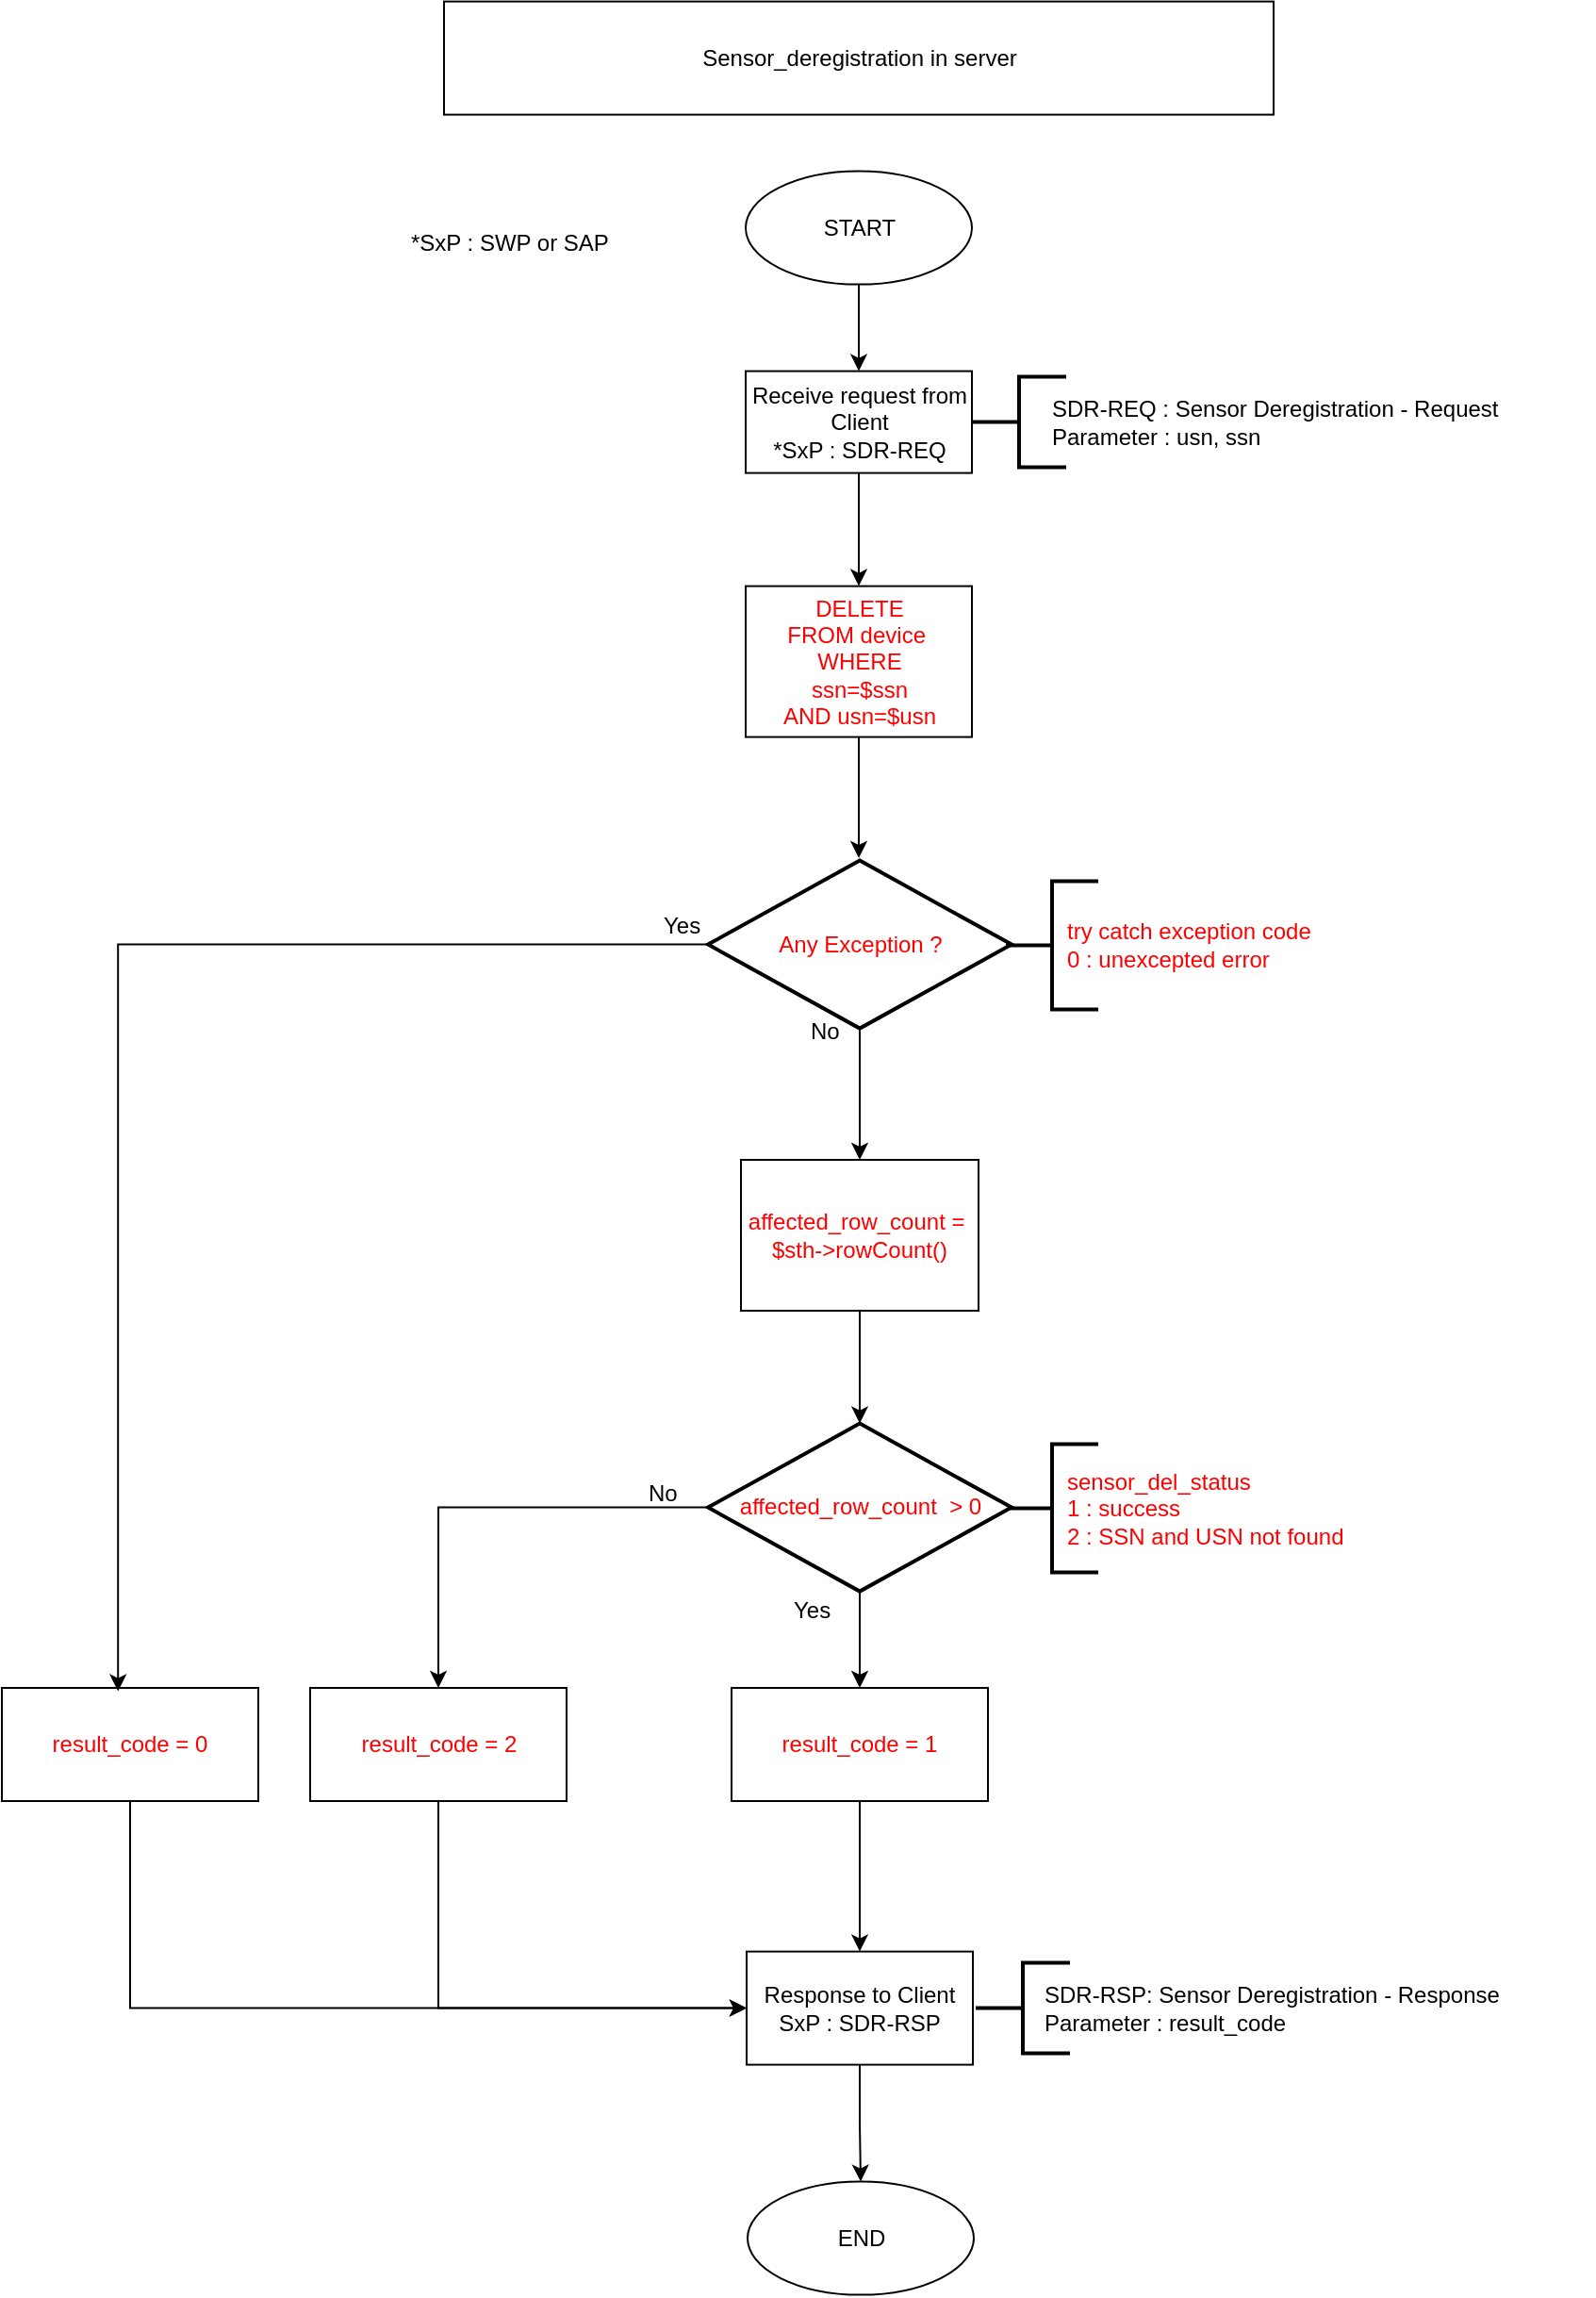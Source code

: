 <mxfile version="11.1.2" type="google"><diagram id="KbXiSEzNucqNPJmfqq7A" name="Page-1"><mxGraphModel dx="1774" dy="1650" grid="1" gridSize="10" guides="1" tooltips="1" connect="1" arrows="1" fold="1" page="1" pageScale="1" pageWidth="850" pageHeight="1100" math="0" shadow="0"><root><mxCell id="0"/><mxCell id="1" parent="0"/><mxCell id="DcKkDVYhSN6r6-d0DW-k-1" style="edgeStyle=orthogonalEdgeStyle;rounded=0;orthogonalLoop=1;jettySize=auto;html=1;entryX=0.5;entryY=0;entryDx=0;entryDy=0;" parent="1" source="DcKkDVYhSN6r6-d0DW-k-2" target="DcKkDVYhSN6r6-d0DW-k-4" edge="1"><mxGeometry relative="1" as="geometry"/></mxCell><mxCell id="DcKkDVYhSN6r6-d0DW-k-2" value="START" style="ellipse;whiteSpace=wrap;html=1;" parent="1" vertex="1"><mxGeometry x="-65.5" y="-974.2" width="120" height="60" as="geometry"/></mxCell><mxCell id="DcKkDVYhSN6r6-d0DW-k-3" value="" style="edgeStyle=orthogonalEdgeStyle;rounded=0;orthogonalLoop=1;jettySize=auto;html=1;" parent="1" source="DcKkDVYhSN6r6-d0DW-k-4" target="DcKkDVYhSN6r6-d0DW-k-6" edge="1"><mxGeometry relative="1" as="geometry"/></mxCell><mxCell id="DcKkDVYhSN6r6-d0DW-k-4" value="Receive request from&lt;br&gt;Client&lt;br&gt;*SxP : SDR-REQ" style="rounded=0;whiteSpace=wrap;html=1;" parent="1" vertex="1"><mxGeometry x="-65.5" y="-868.2" width="120" height="54" as="geometry"/></mxCell><mxCell id="3K8H62tcDKBCrOa_Nl-S-1" style="edgeStyle=orthogonalEdgeStyle;rounded=0;orthogonalLoop=1;jettySize=auto;html=1;fontColor=#000000;" edge="1" parent="1" source="DcKkDVYhSN6r6-d0DW-k-6"><mxGeometry relative="1" as="geometry"><mxPoint x="-5.5" y="-610" as="targetPoint"/></mxGeometry></mxCell><mxCell id="DcKkDVYhSN6r6-d0DW-k-6" value="DELETE&lt;br&gt;FROM device&amp;nbsp; &lt;br&gt;WHERE&lt;br&gt;ssn=$ssn &lt;br&gt;AND usn=$usn" style="rounded=0;whiteSpace=wrap;html=1;fontColor=#FF0000;" parent="1" vertex="1"><mxGeometry x="-65.5" y="-754.2" width="120" height="80" as="geometry"/></mxCell><mxCell id="DcKkDVYhSN6r6-d0DW-k-7" value="" style="strokeWidth=2;html=1;shape=mxgraph.flowchart.annotation_2;align=left;pointerEvents=1;rotation=0;" parent="1" vertex="1"><mxGeometry x="54.5" y="-865.2" width="50" height="48" as="geometry"/></mxCell><mxCell id="DcKkDVYhSN6r6-d0DW-k-8" value="SDR-REQ : Sensor Deregistration - Request&lt;br&gt;Parameter : usn, ssn" style="text;html=1;strokeColor=none;fillColor=none;align=left;verticalAlign=middle;whiteSpace=wrap;rounded=0;" parent="1" vertex="1"><mxGeometry x="94.5" y="-851.2" width="290" height="20" as="geometry"/></mxCell><mxCell id="DcKkDVYhSN6r6-d0DW-k-12" value="*SxP : SWP or SAP" style="text;html=1;resizable=0;points=[];autosize=1;align=left;verticalAlign=top;spacingTop=-4;" parent="1" vertex="1"><mxGeometry x="-245.5" y="-946.2" width="120" height="20" as="geometry"/></mxCell><mxCell id="DcKkDVYhSN6r6-d0DW-k-13" value="Sensor_deregistration in server" style="rounded=0;whiteSpace=wrap;html=1;" parent="1" vertex="1"><mxGeometry x="-225.5" y="-1064.2" width="440" height="60" as="geometry"/></mxCell><mxCell id="DcKkDVYhSN6r6-d0DW-k-30" value="" style="edgeStyle=orthogonalEdgeStyle;rounded=0;orthogonalLoop=1;jettySize=auto;html=1;" parent="1" source="DcKkDVYhSN6r6-d0DW-k-31" target="DcKkDVYhSN6r6-d0DW-k-34" edge="1"><mxGeometry relative="1" as="geometry"/></mxCell><mxCell id="DcKkDVYhSN6r6-d0DW-k-31" value="Response to Client&lt;br&gt;SxP :&amp;nbsp;&lt;span style=&quot;text-align: left&quot;&gt;SDR-RSP&lt;/span&gt;" style="rounded=0;whiteSpace=wrap;html=1;" parent="1" vertex="1"><mxGeometry x="-65" y="-30.2" width="120" height="60" as="geometry"/></mxCell><mxCell id="DcKkDVYhSN6r6-d0DW-k-32" value="" style="strokeWidth=2;html=1;shape=mxgraph.flowchart.annotation_2;align=left;pointerEvents=1;rotation=0;" parent="1" vertex="1"><mxGeometry x="56.5" y="-24.2" width="50" height="48" as="geometry"/></mxCell><mxCell id="DcKkDVYhSN6r6-d0DW-k-33" value="&lt;span&gt;SDR-RSP: Sensor Deregistration - Response&lt;/span&gt;&lt;br&gt;Parameter : result_code" style="text;html=1;strokeColor=none;fillColor=none;align=left;verticalAlign=middle;whiteSpace=wrap;rounded=0;" parent="1" vertex="1"><mxGeometry x="91" y="-10.2" width="270" height="20" as="geometry"/></mxCell><mxCell id="DcKkDVYhSN6r6-d0DW-k-34" value="END" style="ellipse;whiteSpace=wrap;html=1;" parent="1" vertex="1"><mxGeometry x="-64.5" y="91.8" width="120" height="60" as="geometry"/></mxCell><mxCell id="W22CyWkWGRSnr3pDg_sc-4" style="edgeStyle=orthogonalEdgeStyle;rounded=0;orthogonalLoop=1;jettySize=auto;html=1;entryX=0;entryY=0.5;entryDx=0;entryDy=0;fontSize=12;fontColor=#FF0000;exitX=0.5;exitY=1;exitDx=0;exitDy=0;" parent="1" source="WZ5SDsuH1R3rdqsdRDPe-14" target="DcKkDVYhSN6r6-d0DW-k-31" edge="1"><mxGeometry relative="1" as="geometry"><mxPoint x="-68" y="10" as="targetPoint"/></mxGeometry></mxCell><mxCell id="WZ5SDsuH1R3rdqsdRDPe-14" value="&lt;font&gt;result_code = 2&lt;/font&gt;" style="rounded=0;whiteSpace=wrap;html=1;fontColor=#FF0000;" parent="1" vertex="1"><mxGeometry x="-296.5" y="-170" width="136" height="60" as="geometry"/></mxCell><mxCell id="03DirzlK2RbypH2uUPPI-1" value="" style="strokeWidth=2;html=1;shape=mxgraph.flowchart.annotation_2;align=left;pointerEvents=1;rotation=0;fontColor=#FF0000;" parent="1" vertex="1"><mxGeometry x="72.5" y="-299.2" width="49" height="68" as="geometry"/></mxCell><mxCell id="03DirzlK2RbypH2uUPPI-2" value="&lt;span style=&quot;text-align: center&quot;&gt;sensor_del_status&lt;/span&gt;&lt;font&gt;&lt;br&gt;1 : success&lt;br&gt;2 : SSN and USN not found&lt;/font&gt;" style="text;html=1;strokeColor=none;fillColor=none;align=left;verticalAlign=middle;whiteSpace=wrap;rounded=0;fontColor=#FF0000;" parent="1" vertex="1"><mxGeometry x="102.5" y="-300" width="270" height="69" as="geometry"/></mxCell><mxCell id="3K8H62tcDKBCrOa_Nl-S-6" style="edgeStyle=orthogonalEdgeStyle;rounded=0;orthogonalLoop=1;jettySize=auto;html=1;entryX=0.5;entryY=0;entryDx=0;entryDy=0;entryPerimeter=0;fontColor=#000000;" edge="1" parent="1" source="3K8H62tcDKBCrOa_Nl-S-2" target="3K8H62tcDKBCrOa_Nl-S-3"><mxGeometry relative="1" as="geometry"/></mxCell><mxCell id="3K8H62tcDKBCrOa_Nl-S-2" value="affected_row_count =&amp;nbsp;&lt;br&gt;$sth-&amp;gt;rowCount()" style="rounded=0;whiteSpace=wrap;html=1;fontColor=#FF0000;" vertex="1" parent="1"><mxGeometry x="-68" y="-450" width="126" height="80" as="geometry"/></mxCell><mxCell id="3K8H62tcDKBCrOa_Nl-S-8" style="edgeStyle=orthogonalEdgeStyle;rounded=0;orthogonalLoop=1;jettySize=auto;html=1;entryX=0.5;entryY=0;entryDx=0;entryDy=0;fontColor=#000000;" edge="1" parent="1" source="3K8H62tcDKBCrOa_Nl-S-3" target="WZ5SDsuH1R3rdqsdRDPe-14"><mxGeometry relative="1" as="geometry"/></mxCell><mxCell id="3K8H62tcDKBCrOa_Nl-S-11" style="edgeStyle=orthogonalEdgeStyle;rounded=0;orthogonalLoop=1;jettySize=auto;html=1;entryX=0.5;entryY=0;entryDx=0;entryDy=0;fontColor=#000000;" edge="1" parent="1" source="3K8H62tcDKBCrOa_Nl-S-3" target="3K8H62tcDKBCrOa_Nl-S-10"><mxGeometry relative="1" as="geometry"/></mxCell><mxCell id="3K8H62tcDKBCrOa_Nl-S-3" value="affected_row_count&amp;nbsp; &amp;gt; 0" style="strokeWidth=2;html=1;shape=mxgraph.flowchart.decision;whiteSpace=wrap;fontSize=12;align=center;fontColor=#FF0000;" vertex="1" parent="1"><mxGeometry x="-85.5" y="-310.2" width="161" height="89" as="geometry"/></mxCell><mxCell id="3K8H62tcDKBCrOa_Nl-S-9" value="No" style="text;html=1;resizable=0;points=[];autosize=1;align=left;verticalAlign=top;spacingTop=-4;fontColor=#000000;" vertex="1" parent="1"><mxGeometry x="-119" y="-283" width="30" height="20" as="geometry"/></mxCell><mxCell id="3K8H62tcDKBCrOa_Nl-S-27" style="edgeStyle=orthogonalEdgeStyle;rounded=0;orthogonalLoop=1;jettySize=auto;html=1;entryX=0.5;entryY=0;entryDx=0;entryDy=0;fontColor=#000000;" edge="1" parent="1" source="3K8H62tcDKBCrOa_Nl-S-10" target="DcKkDVYhSN6r6-d0DW-k-31"><mxGeometry relative="1" as="geometry"/></mxCell><mxCell id="3K8H62tcDKBCrOa_Nl-S-10" value="&lt;font&gt;result_code = 1&lt;/font&gt;" style="rounded=0;whiteSpace=wrap;html=1;fontColor=#FF0000;" vertex="1" parent="1"><mxGeometry x="-73" y="-170" width="136" height="60" as="geometry"/></mxCell><mxCell id="3K8H62tcDKBCrOa_Nl-S-17" value="Yes" style="text;html=1;resizable=0;points=[];autosize=1;align=left;verticalAlign=top;spacingTop=-4;fontColor=#000000;" vertex="1" parent="1"><mxGeometry x="-42" y="-221" width="30" height="20" as="geometry"/></mxCell><mxCell id="3K8H62tcDKBCrOa_Nl-S-28" style="edgeStyle=orthogonalEdgeStyle;rounded=0;orthogonalLoop=1;jettySize=auto;html=1;entryX=0;entryY=0.5;entryDx=0;entryDy=0;fontColor=#000000;exitX=0.5;exitY=1;exitDx=0;exitDy=0;" edge="1" parent="1" source="3K8H62tcDKBCrOa_Nl-S-19" target="DcKkDVYhSN6r6-d0DW-k-31"><mxGeometry relative="1" as="geometry"/></mxCell><mxCell id="3K8H62tcDKBCrOa_Nl-S-19" value="&lt;font&gt;result_code = 0&lt;/font&gt;" style="rounded=0;whiteSpace=wrap;html=1;fontColor=#FF0000;" vertex="1" parent="1"><mxGeometry x="-460" y="-170" width="136" height="60" as="geometry"/></mxCell><mxCell id="3K8H62tcDKBCrOa_Nl-S-21" style="edgeStyle=orthogonalEdgeStyle;rounded=0;orthogonalLoop=1;jettySize=auto;html=1;entryX=0.5;entryY=0;entryDx=0;entryDy=0;fontColor=#000000;" edge="1" parent="1" source="3K8H62tcDKBCrOa_Nl-S-20" target="3K8H62tcDKBCrOa_Nl-S-2"><mxGeometry relative="1" as="geometry"/></mxCell><mxCell id="3K8H62tcDKBCrOa_Nl-S-22" style="edgeStyle=orthogonalEdgeStyle;rounded=0;orthogonalLoop=1;jettySize=auto;html=1;entryX=0.453;entryY=0.03;entryDx=0;entryDy=0;entryPerimeter=0;fontColor=#000000;" edge="1" parent="1" source="3K8H62tcDKBCrOa_Nl-S-20" target="3K8H62tcDKBCrOa_Nl-S-19"><mxGeometry relative="1" as="geometry"/></mxCell><mxCell id="3K8H62tcDKBCrOa_Nl-S-20" value="Any Exception ?" style="strokeWidth=2;html=1;shape=mxgraph.flowchart.decision;whiteSpace=wrap;fontSize=12;align=center;fontColor=#FF0000;" vertex="1" parent="1"><mxGeometry x="-85.5" y="-608.7" width="161" height="89" as="geometry"/></mxCell><mxCell id="3K8H62tcDKBCrOa_Nl-S-23" value="Yes" style="text;html=1;resizable=0;points=[];autosize=1;align=left;verticalAlign=top;spacingTop=-4;fontColor=#000000;" vertex="1" parent="1"><mxGeometry x="-111" y="-584" width="30" height="20" as="geometry"/></mxCell><mxCell id="3K8H62tcDKBCrOa_Nl-S-24" value="No" style="text;html=1;resizable=0;points=[];autosize=1;align=left;verticalAlign=top;spacingTop=-4;fontColor=#000000;" vertex="1" parent="1"><mxGeometry x="-33" y="-528" width="30" height="20" as="geometry"/></mxCell><mxCell id="3K8H62tcDKBCrOa_Nl-S-25" value="" style="strokeWidth=2;html=1;shape=mxgraph.flowchart.annotation_2;align=left;pointerEvents=1;rotation=0;fontColor=#FF0000;" vertex="1" parent="1"><mxGeometry x="72.5" y="-597.7" width="49" height="68" as="geometry"/></mxCell><mxCell id="3K8H62tcDKBCrOa_Nl-S-26" value="&lt;span style=&quot;text-align: center&quot;&gt;try catch exception code&lt;/span&gt;&lt;font&gt;&lt;br&gt;0 : unexcepted error&lt;br&gt;&lt;/font&gt;" style="text;html=1;strokeColor=none;fillColor=none;align=left;verticalAlign=middle;whiteSpace=wrap;rounded=0;fontColor=#FF0000;" vertex="1" parent="1"><mxGeometry x="102.5" y="-598.5" width="270" height="69" as="geometry"/></mxCell></root></mxGraphModel></diagram></mxfile>